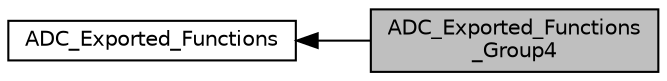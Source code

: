 digraph "ADC_Exported_Functions_Group4"
{
  edge [fontname="Helvetica",fontsize="10",labelfontname="Helvetica",labelfontsize="10"];
  node [fontname="Helvetica",fontsize="10",shape=record];
  rankdir=LR;
  Node1 [label="ADC_Exported_Functions",height=0.2,width=0.4,color="black", fillcolor="white", style="filled",URL="$group___a_d_c___exported___functions.html"];
  Node0 [label="ADC_Exported_Functions\l_Group4",height=0.2,width=0.4,color="black", fillcolor="grey75", style="filled", fontcolor="black"];
  Node1->Node0 [shape=plaintext, dir="back", style="solid"];
}
